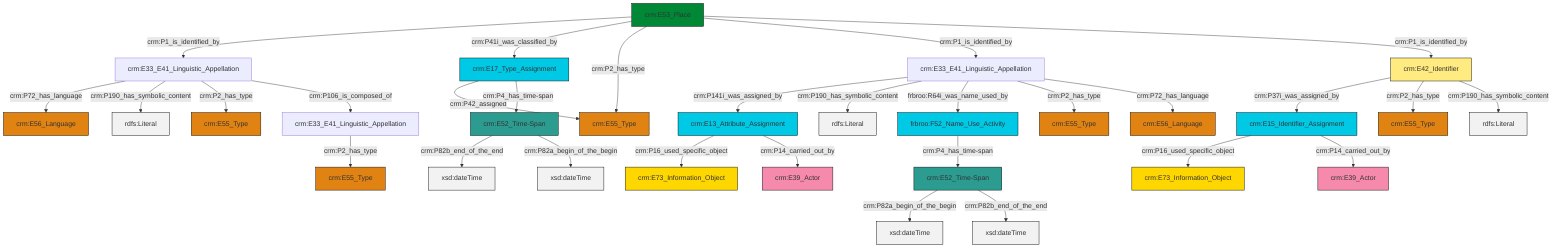 graph TD
classDef Literal fill:#f2f2f2,stroke:#000000;
classDef CRM_Entity fill:#FFFFFF,stroke:#000000;
classDef Temporal_Entity fill:#00C9E6, stroke:#000000;
classDef Type fill:#E18312, stroke:#000000;
classDef Time-Span fill:#2C9C91, stroke:#000000;
classDef Appellation fill:#FFEB7F, stroke:#000000;
classDef Place fill:#008836, stroke:#000000;
classDef Persistent_Item fill:#B266B2, stroke:#000000;
classDef Conceptual_Object fill:#FFD700, stroke:#000000;
classDef Physical_Thing fill:#D2B48C, stroke:#000000;
classDef Actor fill:#f58aad, stroke:#000000;
classDef PC_Classes fill:#4ce600, stroke:#000000;
classDef Multi fill:#cccccc,stroke:#000000;

4["crm:E52_Time-Span"]:::Time-Span -->|crm:P82b_end_of_the_end| 5[xsd:dateTime]:::Literal
8["crm:E33_E41_Linguistic_Appellation"]:::Default -->|crm:P2_has_type| 0["crm:E55_Type"]:::Type
15["crm:E52_Time-Span"]:::Time-Span -->|crm:P82a_begin_of_the_begin| 16[xsd:dateTime]:::Literal
17["crm:E33_E41_Linguistic_Appellation"]:::Default -->|crm:P141i_was_assigned_by| 19["crm:E13_Attribute_Assignment"]:::Temporal_Entity
23["crm:E33_E41_Linguistic_Appellation"]:::Default -->|crm:P72_has_language| 24["crm:E56_Language"]:::Type
17["crm:E33_E41_Linguistic_Appellation"]:::Default -->|crm:P190_has_symbolic_content| 27[rdfs:Literal]:::Literal
23["crm:E33_E41_Linguistic_Appellation"]:::Default -->|crm:P190_has_symbolic_content| 30[rdfs:Literal]:::Literal
25["crm:E42_Identifier"]:::Appellation -->|crm:P37i_was_assigned_by| 31["crm:E15_Identifier_Assignment"]:::Temporal_Entity
25["crm:E42_Identifier"]:::Appellation -->|crm:P2_has_type| 13["crm:E55_Type"]:::Type
31["crm:E15_Identifier_Assignment"]:::Temporal_Entity -->|crm:P16_used_specific_object| 11["crm:E73_Information_Object"]:::Conceptual_Object
23["crm:E33_E41_Linguistic_Appellation"]:::Default -->|crm:P2_has_type| 35["crm:E55_Type"]:::Type
9["crm:E53_Place"]:::Place -->|crm:P1_is_identified_by| 23["crm:E33_E41_Linguistic_Appellation"]:::Default
19["crm:E13_Attribute_Assignment"]:::Temporal_Entity -->|crm:P16_used_specific_object| 37["crm:E73_Information_Object"]:::Conceptual_Object
2["crm:E17_Type_Assignment"]:::Temporal_Entity -->|crm:P42_assigned| 38["crm:E55_Type"]:::Type
25["crm:E42_Identifier"]:::Appellation -->|crm:P190_has_symbolic_content| 39[rdfs:Literal]:::Literal
23["crm:E33_E41_Linguistic_Appellation"]:::Default -->|crm:P106_is_composed_of| 8["crm:E33_E41_Linguistic_Appellation"]:::Default
31["crm:E15_Identifier_Assignment"]:::Temporal_Entity -->|crm:P14_carried_out_by| 6["crm:E39_Actor"]:::Actor
9["crm:E53_Place"]:::Place -->|crm:P41i_was_classified_by| 2["crm:E17_Type_Assignment"]:::Temporal_Entity
2["crm:E17_Type_Assignment"]:::Temporal_Entity -->|crm:P4_has_time-span| 4["crm:E52_Time-Span"]:::Time-Span
9["crm:E53_Place"]:::Place -->|crm:P2_has_type| 38["crm:E55_Type"]:::Type
17["crm:E33_E41_Linguistic_Appellation"]:::Default -->|frbroo:R64i_was_name_used_by| 28["frbroo:F52_Name_Use_Activity"]:::Temporal_Entity
4["crm:E52_Time-Span"]:::Time-Span -->|crm:P82a_begin_of_the_begin| 44[xsd:dateTime]:::Literal
19["crm:E13_Attribute_Assignment"]:::Temporal_Entity -->|crm:P14_carried_out_by| 47["crm:E39_Actor"]:::Actor
15["crm:E52_Time-Span"]:::Time-Span -->|crm:P82b_end_of_the_end| 48[xsd:dateTime]:::Literal
17["crm:E33_E41_Linguistic_Appellation"]:::Default -->|crm:P2_has_type| 45["crm:E55_Type"]:::Type
28["frbroo:F52_Name_Use_Activity"]:::Temporal_Entity -->|crm:P4_has_time-span| 15["crm:E52_Time-Span"]:::Time-Span
9["crm:E53_Place"]:::Place -->|crm:P1_is_identified_by| 17["crm:E33_E41_Linguistic_Appellation"]:::Default
17["crm:E33_E41_Linguistic_Appellation"]:::Default -->|crm:P72_has_language| 32["crm:E56_Language"]:::Type
9["crm:E53_Place"]:::Place -->|crm:P1_is_identified_by| 25["crm:E42_Identifier"]:::Appellation